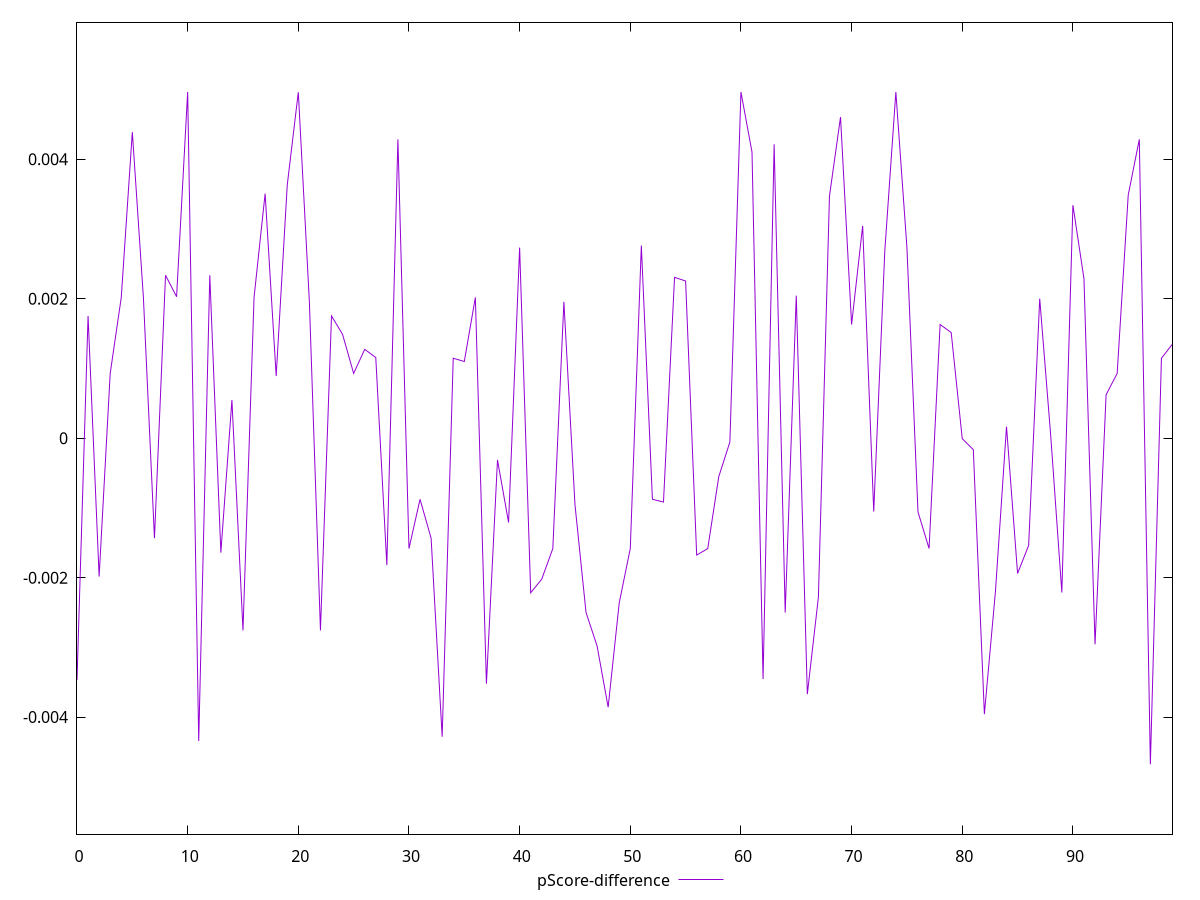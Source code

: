 reset

$pScoreDifference <<EOF
0 -0.0034690826428648985
1 0.0017528419262100164
2 -0.001984857674998411
3 0.0009288401083517028
4 0.002018869051914729
5 0.004389912683275418
6 0.002018869051914729
7 -0.001433374679666477
8 0.0023368256949886784
9 0.002029134555530429
10 0.004964372903314168
11 -0.004342195416436583
12 0.0023368256949886784
13 -0.0016411852671859573
14 0.0005474049488177288
15 -0.0027559094095024467
16 0.002018869051914729
17 0.0035070013343927314
18 0.0008917383931578704
19 0.0036312332169419377
20 0.004961523264109785
21 0.0019557779761841115
22 -0.0027559094095024467
23 0.0017528419262121259
24 0.0014882135596995805
25 0.0009288401083517028
26 0.001273972932771178
27 0.0011561336079778245
28 -0.0018193043500914913
29 0.004285432999556388
30 -0.0015828712479456775
31 -0.0008764667746923027
32 -0.0014333746796648672
33 -0.004281254958785188
34 0.0011463974916711694
35 0.001099910066081733
36 0.002018869051914729
37 -0.0035213620782646032
38 -0.00031119374908286646
39 -0.0012081673649728258
40 0.0027339939582614325
41 -0.002217351212534288
42 -0.002020733569790212
43 -0.0015828712479456775
44 0.0019557779761841115
45 -0.0009488396941094435
46 -0.002499837924726911
47 -0.00298028791247798
48 -0.0038574734060059374
49 -0.00236273770612915
50 -0.0015818338144499566
51 0.0027626688255239368
52 -0.0008764667746923027
53 -0.0009155790329967543
54 0.0023068503902937774
55 0.0022539891873283313
56 -0.001676483158133478
57 -0.0015828712479456775
58 -0.0005495678734271925
59 -0.00005597078673882927
60 0.004964372903314168
61 0.004103048691062825
62 -0.0034532384941602656
63 0.004215482693867262
64 -0.0024998379247259672
65 0.0020446319483952147
66 -0.003671372932945033
67 -0.0022808946498789062
68 0.0034720358297194165
69 0.004604609185593151
70 0.001629992621687365
71 0.0030449378423730387
72 -0.0010519232586412852
73 0.002682640323947161
74 0.004964372903314168
75 0.0027339939582614325
76 -0.001057359093282334
77 -0.0015818338144499566
78 0.001629992621687365
79 0.0015149551161235016
80 -0.000006843884342282863
81 -0.00016488261152494688
82 -0.003957584139981707
83 -0.0021987929921545857
84 0.00016564792414208718
85 -0.0019398682220364213
86 -0.0015381040376772348
87 0.002001318956943915
88 0.000026355003133929356
89 -0.002212600456489494
90 0.003342643112083543
91 0.0022865845403890195
92 -0.0029556543963050463
93 0.0006233800102497522
94 0.0009288401083517028
95 0.0034879021842679214
96 0.004285432999556388
97 -0.00467818972752318
98 0.0011463974916680053
99 0.001350355165768903
EOF

set key outside below
set xrange [0:99]
set yrange [-0.00567818972752318:0.005964372903314168]
set trange [-0.00567818972752318:0.005964372903314168]
set terminal svg size 640, 500 enhanced background rgb 'white'
set output "reprap/max-potential-fid/samples/pages+cached+noexternal+nomedia+nocss+nojs/pScore-difference/values.svg"

plot $pScoreDifference title "pScore-difference" with line

reset
